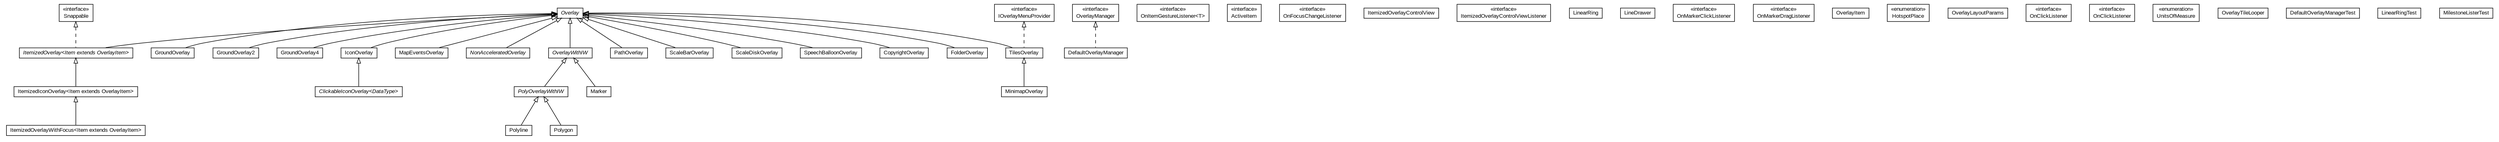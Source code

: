 #!/usr/local/bin/dot
#
# Class diagram 
# Generated by UMLGraph version R5_6-24-gf6e263 (http://www.umlgraph.org/)
#

digraph G {
	edge [fontname="arial",fontsize=10,labelfontname="arial",labelfontsize=10];
	node [fontname="arial",fontsize=10,shape=plaintext];
	nodesep=0.25;
	ranksep=0.5;
	// org.osmdroid.views.overlay.ClickableIconOverlay<DataType>
	c29488 [label=<<table title="org.osmdroid.views.overlay.ClickableIconOverlay" border="0" cellborder="1" cellspacing="0" cellpadding="2" port="p" href="./ClickableIconOverlay.html">
		<tr><td><table border="0" cellspacing="0" cellpadding="1">
<tr><td align="center" balign="center"><font face="arial italic"> ClickableIconOverlay&lt;DataType&gt; </font></td></tr>
		</table></td></tr>
		</table>>, URL="./ClickableIconOverlay.html", fontname="arial", fontcolor="black", fontsize=10.0];
	// org.osmdroid.views.overlay.CopyrightOverlay
	c29493 [label=<<table title="org.osmdroid.views.overlay.CopyrightOverlay" border="0" cellborder="1" cellspacing="0" cellpadding="2" port="p" href="./CopyrightOverlay.html">
		<tr><td><table border="0" cellspacing="0" cellpadding="1">
<tr><td align="center" balign="center"> CopyrightOverlay </td></tr>
		</table></td></tr>
		</table>>, URL="./CopyrightOverlay.html", fontname="arial", fontcolor="black", fontsize=10.0];
	// org.osmdroid.views.overlay.DefaultOverlayManager
	c29494 [label=<<table title="org.osmdroid.views.overlay.DefaultOverlayManager" border="0" cellborder="1" cellspacing="0" cellpadding="2" port="p" href="./DefaultOverlayManager.html">
		<tr><td><table border="0" cellspacing="0" cellpadding="1">
<tr><td align="center" balign="center"> DefaultOverlayManager </td></tr>
		</table></td></tr>
		</table>>, URL="./DefaultOverlayManager.html", fontname="arial", fontcolor="black", fontsize=10.0];
	// org.osmdroid.views.overlay.FolderOverlay
	c29495 [label=<<table title="org.osmdroid.views.overlay.FolderOverlay" border="0" cellborder="1" cellspacing="0" cellpadding="2" port="p" href="./FolderOverlay.html">
		<tr><td><table border="0" cellspacing="0" cellpadding="1">
<tr><td align="center" balign="center"> FolderOverlay </td></tr>
		</table></td></tr>
		</table>>, URL="./FolderOverlay.html", fontname="arial", fontcolor="black", fontsize=10.0];
	// org.osmdroid.views.overlay.GroundOverlay
	c29501 [label=<<table title="org.osmdroid.views.overlay.GroundOverlay" border="0" cellborder="1" cellspacing="0" cellpadding="2" port="p" href="./GroundOverlay.html">
		<tr><td><table border="0" cellspacing="0" cellpadding="1">
<tr><td align="center" balign="center"> GroundOverlay </td></tr>
		</table></td></tr>
		</table>>, URL="./GroundOverlay.html", fontname="arial", fontcolor="black", fontsize=10.0];
	// org.osmdroid.views.overlay.GroundOverlay2
	c29502 [label=<<table title="org.osmdroid.views.overlay.GroundOverlay2" border="0" cellborder="1" cellspacing="0" cellpadding="2" port="p" href="./GroundOverlay2.html">
		<tr><td><table border="0" cellspacing="0" cellpadding="1">
<tr><td align="center" balign="center"> GroundOverlay2 </td></tr>
		</table></td></tr>
		</table>>, URL="./GroundOverlay2.html", fontname="arial", fontcolor="black", fontsize=10.0];
	// org.osmdroid.views.overlay.GroundOverlay4
	c29503 [label=<<table title="org.osmdroid.views.overlay.GroundOverlay4" border="0" cellborder="1" cellspacing="0" cellpadding="2" port="p" href="./GroundOverlay4.html">
		<tr><td><table border="0" cellspacing="0" cellpadding="1">
<tr><td align="center" balign="center"> GroundOverlay4 </td></tr>
		</table></td></tr>
		</table>>, URL="./GroundOverlay4.html", fontname="arial", fontcolor="black", fontsize=10.0];
	// org.osmdroid.views.overlay.IconOverlay
	c29504 [label=<<table title="org.osmdroid.views.overlay.IconOverlay" border="0" cellborder="1" cellspacing="0" cellpadding="2" port="p" href="./IconOverlay.html">
		<tr><td><table border="0" cellspacing="0" cellpadding="1">
<tr><td align="center" balign="center"> IconOverlay </td></tr>
		</table></td></tr>
		</table>>, URL="./IconOverlay.html", fontname="arial", fontcolor="black", fontsize=10.0];
	// org.osmdroid.views.overlay.IOverlayMenuProvider
	c29508 [label=<<table title="org.osmdroid.views.overlay.IOverlayMenuProvider" border="0" cellborder="1" cellspacing="0" cellpadding="2" port="p" href="./IOverlayMenuProvider.html">
		<tr><td><table border="0" cellspacing="0" cellpadding="1">
<tr><td align="center" balign="center"> &#171;interface&#187; </td></tr>
<tr><td align="center" balign="center"> IOverlayMenuProvider </td></tr>
		</table></td></tr>
		</table>>, URL="./IOverlayMenuProvider.html", fontname="arial", fontcolor="black", fontsize=10.0];
	// org.osmdroid.views.overlay.ItemizedIconOverlay<Item extends org.osmdroid.views.overlay.OverlayItem>
	c29509 [label=<<table title="org.osmdroid.views.overlay.ItemizedIconOverlay" border="0" cellborder="1" cellspacing="0" cellpadding="2" port="p" href="./ItemizedIconOverlay.html">
		<tr><td><table border="0" cellspacing="0" cellpadding="1">
<tr><td align="center" balign="center"> ItemizedIconOverlay&lt;Item extends OverlayItem&gt; </td></tr>
		</table></td></tr>
		</table>>, URL="./ItemizedIconOverlay.html", fontname="arial", fontcolor="black", fontsize=10.0];
	// org.osmdroid.views.overlay.ItemizedIconOverlay.OnItemGestureListener<T>
	c29510 [label=<<table title="org.osmdroid.views.overlay.ItemizedIconOverlay.OnItemGestureListener" border="0" cellborder="1" cellspacing="0" cellpadding="2" port="p" href="./ItemizedIconOverlay.OnItemGestureListener.html">
		<tr><td><table border="0" cellspacing="0" cellpadding="1">
<tr><td align="center" balign="center"> &#171;interface&#187; </td></tr>
<tr><td align="center" balign="center"> OnItemGestureListener&lt;T&gt; </td></tr>
		</table></td></tr>
		</table>>, URL="./ItemizedIconOverlay.OnItemGestureListener.html", fontname="arial", fontcolor="black", fontsize=10.0];
	// org.osmdroid.views.overlay.ItemizedIconOverlay.ActiveItem
	c29511 [label=<<table title="org.osmdroid.views.overlay.ItemizedIconOverlay.ActiveItem" border="0" cellborder="1" cellspacing="0" cellpadding="2" port="p" href="./ItemizedIconOverlay.ActiveItem.html">
		<tr><td><table border="0" cellspacing="0" cellpadding="1">
<tr><td align="center" balign="center"> &#171;interface&#187; </td></tr>
<tr><td align="center" balign="center"> ActiveItem </td></tr>
		</table></td></tr>
		</table>>, URL="./ItemizedIconOverlay.ActiveItem.html", fontname="arial", fontcolor="black", fontsize=10.0];
	// org.osmdroid.views.overlay.ItemizedOverlay<Item extends org.osmdroid.views.overlay.OverlayItem>
	c29512 [label=<<table title="org.osmdroid.views.overlay.ItemizedOverlay" border="0" cellborder="1" cellspacing="0" cellpadding="2" port="p" href="./ItemizedOverlay.html">
		<tr><td><table border="0" cellspacing="0" cellpadding="1">
<tr><td align="center" balign="center"><font face="arial italic"> ItemizedOverlay&lt;Item extends OverlayItem&gt; </font></td></tr>
		</table></td></tr>
		</table>>, URL="./ItemizedOverlay.html", fontname="arial", fontcolor="black", fontsize=10.0];
	// org.osmdroid.views.overlay.ItemizedOverlay.OnFocusChangeListener
	c29513 [label=<<table title="org.osmdroid.views.overlay.ItemizedOverlay.OnFocusChangeListener" border="0" cellborder="1" cellspacing="0" cellpadding="2" port="p" href="./ItemizedOverlay.OnFocusChangeListener.html">
		<tr><td><table border="0" cellspacing="0" cellpadding="1">
<tr><td align="center" balign="center"> &#171;interface&#187; </td></tr>
<tr><td align="center" balign="center"> OnFocusChangeListener </td></tr>
		</table></td></tr>
		</table>>, URL="./ItemizedOverlay.OnFocusChangeListener.html", fontname="arial", fontcolor="black", fontsize=10.0];
	// org.osmdroid.views.overlay.ItemizedOverlayControlView
	c29514 [label=<<table title="org.osmdroid.views.overlay.ItemizedOverlayControlView" border="0" cellborder="1" cellspacing="0" cellpadding="2" port="p" href="./ItemizedOverlayControlView.html">
		<tr><td><table border="0" cellspacing="0" cellpadding="1">
<tr><td align="center" balign="center"> ItemizedOverlayControlView </td></tr>
		</table></td></tr>
		</table>>, URL="./ItemizedOverlayControlView.html", fontname="arial", fontcolor="black", fontsize=10.0];
	// org.osmdroid.views.overlay.ItemizedOverlayControlView.ItemizedOverlayControlViewListener
	c29515 [label=<<table title="org.osmdroid.views.overlay.ItemizedOverlayControlView.ItemizedOverlayControlViewListener" border="0" cellborder="1" cellspacing="0" cellpadding="2" port="p" href="./ItemizedOverlayControlView.ItemizedOverlayControlViewListener.html">
		<tr><td><table border="0" cellspacing="0" cellpadding="1">
<tr><td align="center" balign="center"> &#171;interface&#187; </td></tr>
<tr><td align="center" balign="center"> ItemizedOverlayControlViewListener </td></tr>
		</table></td></tr>
		</table>>, URL="./ItemizedOverlayControlView.ItemizedOverlayControlViewListener.html", fontname="arial", fontcolor="black", fontsize=10.0];
	// org.osmdroid.views.overlay.ItemizedOverlayWithFocus<Item extends org.osmdroid.views.overlay.OverlayItem>
	c29516 [label=<<table title="org.osmdroid.views.overlay.ItemizedOverlayWithFocus" border="0" cellborder="1" cellspacing="0" cellpadding="2" port="p" href="./ItemizedOverlayWithFocus.html">
		<tr><td><table border="0" cellspacing="0" cellpadding="1">
<tr><td align="center" balign="center"> ItemizedOverlayWithFocus&lt;Item extends OverlayItem&gt; </td></tr>
		</table></td></tr>
		</table>>, URL="./ItemizedOverlayWithFocus.html", fontname="arial", fontcolor="black", fontsize=10.0];
	// org.osmdroid.views.overlay.LinearRing
	c29517 [label=<<table title="org.osmdroid.views.overlay.LinearRing" border="0" cellborder="1" cellspacing="0" cellpadding="2" port="p" href="./LinearRing.html">
		<tr><td><table border="0" cellspacing="0" cellpadding="1">
<tr><td align="center" balign="center"> LinearRing </td></tr>
		</table></td></tr>
		</table>>, URL="./LinearRing.html", fontname="arial", fontcolor="black", fontsize=10.0];
	// org.osmdroid.views.overlay.LineDrawer
	c29518 [label=<<table title="org.osmdroid.views.overlay.LineDrawer" border="0" cellborder="1" cellspacing="0" cellpadding="2" port="p" href="./LineDrawer.html">
		<tr><td><table border="0" cellspacing="0" cellpadding="1">
<tr><td align="center" balign="center"> LineDrawer </td></tr>
		</table></td></tr>
		</table>>, URL="./LineDrawer.html", fontname="arial", fontcolor="black", fontsize=10.0];
	// org.osmdroid.views.overlay.MapEventsOverlay
	c29519 [label=<<table title="org.osmdroid.views.overlay.MapEventsOverlay" border="0" cellborder="1" cellspacing="0" cellpadding="2" port="p" href="./MapEventsOverlay.html">
		<tr><td><table border="0" cellspacing="0" cellpadding="1">
<tr><td align="center" balign="center"> MapEventsOverlay </td></tr>
		</table></td></tr>
		</table>>, URL="./MapEventsOverlay.html", fontname="arial", fontcolor="black", fontsize=10.0];
	// org.osmdroid.views.overlay.Marker
	c29520 [label=<<table title="org.osmdroid.views.overlay.Marker" border="0" cellborder="1" cellspacing="0" cellpadding="2" port="p" href="./Marker.html">
		<tr><td><table border="0" cellspacing="0" cellpadding="1">
<tr><td align="center" balign="center"> Marker </td></tr>
		</table></td></tr>
		</table>>, URL="./Marker.html", fontname="arial", fontcolor="black", fontsize=10.0];
	// org.osmdroid.views.overlay.Marker.OnMarkerClickListener
	c29521 [label=<<table title="org.osmdroid.views.overlay.Marker.OnMarkerClickListener" border="0" cellborder="1" cellspacing="0" cellpadding="2" port="p" href="./Marker.OnMarkerClickListener.html">
		<tr><td><table border="0" cellspacing="0" cellpadding="1">
<tr><td align="center" balign="center"> &#171;interface&#187; </td></tr>
<tr><td align="center" balign="center"> OnMarkerClickListener </td></tr>
		</table></td></tr>
		</table>>, URL="./Marker.OnMarkerClickListener.html", fontname="arial", fontcolor="black", fontsize=10.0];
	// org.osmdroid.views.overlay.Marker.OnMarkerDragListener
	c29522 [label=<<table title="org.osmdroid.views.overlay.Marker.OnMarkerDragListener" border="0" cellborder="1" cellspacing="0" cellpadding="2" port="p" href="./Marker.OnMarkerDragListener.html">
		<tr><td><table border="0" cellspacing="0" cellpadding="1">
<tr><td align="center" balign="center"> &#171;interface&#187; </td></tr>
<tr><td align="center" balign="center"> OnMarkerDragListener </td></tr>
		</table></td></tr>
		</table>>, URL="./Marker.OnMarkerDragListener.html", fontname="arial", fontcolor="black", fontsize=10.0];
	// org.osmdroid.views.overlay.MinimapOverlay
	c29535 [label=<<table title="org.osmdroid.views.overlay.MinimapOverlay" border="0" cellborder="1" cellspacing="0" cellpadding="2" port="p" href="./MinimapOverlay.html">
		<tr><td><table border="0" cellspacing="0" cellpadding="1">
<tr><td align="center" balign="center"> MinimapOverlay </td></tr>
		</table></td></tr>
		</table>>, URL="./MinimapOverlay.html", fontname="arial", fontcolor="black", fontsize=10.0];
	// org.osmdroid.views.overlay.NonAcceleratedOverlay
	c29542 [label=<<table title="org.osmdroid.views.overlay.NonAcceleratedOverlay" border="0" cellborder="1" cellspacing="0" cellpadding="2" port="p" href="./NonAcceleratedOverlay.html">
		<tr><td><table border="0" cellspacing="0" cellpadding="1">
<tr><td align="center" balign="center"><font face="arial italic"> NonAcceleratedOverlay </font></td></tr>
		</table></td></tr>
		</table>>, URL="./NonAcceleratedOverlay.html", fontname="arial", fontcolor="black", fontsize=10.0];
	// org.osmdroid.views.overlay.Overlay
	c29543 [label=<<table title="org.osmdroid.views.overlay.Overlay" border="0" cellborder="1" cellspacing="0" cellpadding="2" port="p" href="./Overlay.html">
		<tr><td><table border="0" cellspacing="0" cellpadding="1">
<tr><td align="center" balign="center"><font face="arial italic"> Overlay </font></td></tr>
		</table></td></tr>
		</table>>, URL="./Overlay.html", fontname="arial", fontcolor="black", fontsize=10.0];
	// org.osmdroid.views.overlay.Overlay.Snappable
	c29544 [label=<<table title="org.osmdroid.views.overlay.Overlay.Snappable" border="0" cellborder="1" cellspacing="0" cellpadding="2" port="p" href="./Overlay.Snappable.html">
		<tr><td><table border="0" cellspacing="0" cellpadding="1">
<tr><td align="center" balign="center"> &#171;interface&#187; </td></tr>
<tr><td align="center" balign="center"> Snappable </td></tr>
		</table></td></tr>
		</table>>, URL="./Overlay.Snappable.html", fontname="arial", fontcolor="black", fontsize=10.0];
	// org.osmdroid.views.overlay.OverlayItem
	c29545 [label=<<table title="org.osmdroid.views.overlay.OverlayItem" border="0" cellborder="1" cellspacing="0" cellpadding="2" port="p" href="./OverlayItem.html">
		<tr><td><table border="0" cellspacing="0" cellpadding="1">
<tr><td align="center" balign="center"> OverlayItem </td></tr>
		</table></td></tr>
		</table>>, URL="./OverlayItem.html", fontname="arial", fontcolor="black", fontsize=10.0];
	// org.osmdroid.views.overlay.OverlayItem.HotspotPlace
	c29546 [label=<<table title="org.osmdroid.views.overlay.OverlayItem.HotspotPlace" border="0" cellborder="1" cellspacing="0" cellpadding="2" port="p" href="./OverlayItem.HotspotPlace.html">
		<tr><td><table border="0" cellspacing="0" cellpadding="1">
<tr><td align="center" balign="center"> &#171;enumeration&#187; </td></tr>
<tr><td align="center" balign="center"> HotspotPlace </td></tr>
		</table></td></tr>
		</table>>, URL="./OverlayItem.HotspotPlace.html", fontname="arial", fontcolor="black", fontsize=10.0];
	// org.osmdroid.views.overlay.OverlayLayoutParams
	c29547 [label=<<table title="org.osmdroid.views.overlay.OverlayLayoutParams" border="0" cellborder="1" cellspacing="0" cellpadding="2" port="p" href="./OverlayLayoutParams.html">
		<tr><td><table border="0" cellspacing="0" cellpadding="1">
<tr><td align="center" balign="center"> OverlayLayoutParams </td></tr>
		</table></td></tr>
		</table>>, URL="./OverlayLayoutParams.html", fontname="arial", fontcolor="black", fontsize=10.0];
	// org.osmdroid.views.overlay.OverlayManager
	c29548 [label=<<table title="org.osmdroid.views.overlay.OverlayManager" border="0" cellborder="1" cellspacing="0" cellpadding="2" port="p" href="./OverlayManager.html">
		<tr><td><table border="0" cellspacing="0" cellpadding="1">
<tr><td align="center" balign="center"> &#171;interface&#187; </td></tr>
<tr><td align="center" balign="center"> OverlayManager </td></tr>
		</table></td></tr>
		</table>>, URL="./OverlayManager.html", fontname="arial", fontcolor="black", fontsize=10.0];
	// org.osmdroid.views.overlay.OverlayWithIW
	c29549 [label=<<table title="org.osmdroid.views.overlay.OverlayWithIW" border="0" cellborder="1" cellspacing="0" cellpadding="2" port="p" href="./OverlayWithIW.html">
		<tr><td><table border="0" cellspacing="0" cellpadding="1">
<tr><td align="center" balign="center"><font face="arial italic"> OverlayWithIW </font></td></tr>
		</table></td></tr>
		</table>>, URL="./OverlayWithIW.html", fontname="arial", fontcolor="black", fontsize=10.0];
	// org.osmdroid.views.overlay.PathOverlay
	c29550 [label=<<table title="org.osmdroid.views.overlay.PathOverlay" border="0" cellborder="1" cellspacing="0" cellpadding="2" port="p" href="./PathOverlay.html">
		<tr><td><table border="0" cellspacing="0" cellpadding="1">
<tr><td align="center" balign="center"> PathOverlay </td></tr>
		</table></td></tr>
		</table>>, URL="./PathOverlay.html", fontname="arial", fontcolor="black", fontsize=10.0];
	// org.osmdroid.views.overlay.Polygon
	c29551 [label=<<table title="org.osmdroid.views.overlay.Polygon" border="0" cellborder="1" cellspacing="0" cellpadding="2" port="p" href="./Polygon.html">
		<tr><td><table border="0" cellspacing="0" cellpadding="1">
<tr><td align="center" balign="center"> Polygon </td></tr>
		</table></td></tr>
		</table>>, URL="./Polygon.html", fontname="arial", fontcolor="black", fontsize=10.0];
	// org.osmdroid.views.overlay.Polygon.OnClickListener
	c29552 [label=<<table title="org.osmdroid.views.overlay.Polygon.OnClickListener" border="0" cellborder="1" cellspacing="0" cellpadding="2" port="p" href="./Polygon.OnClickListener.html">
		<tr><td><table border="0" cellspacing="0" cellpadding="1">
<tr><td align="center" balign="center"> &#171;interface&#187; </td></tr>
<tr><td align="center" balign="center"> OnClickListener </td></tr>
		</table></td></tr>
		</table>>, URL="./Polygon.OnClickListener.html", fontname="arial", fontcolor="black", fontsize=10.0];
	// org.osmdroid.views.overlay.Polyline
	c29553 [label=<<table title="org.osmdroid.views.overlay.Polyline" border="0" cellborder="1" cellspacing="0" cellpadding="2" port="p" href="./Polyline.html">
		<tr><td><table border="0" cellspacing="0" cellpadding="1">
<tr><td align="center" balign="center"> Polyline </td></tr>
		</table></td></tr>
		</table>>, URL="./Polyline.html", fontname="arial", fontcolor="black", fontsize=10.0];
	// org.osmdroid.views.overlay.Polyline.OnClickListener
	c29554 [label=<<table title="org.osmdroid.views.overlay.Polyline.OnClickListener" border="0" cellborder="1" cellspacing="0" cellpadding="2" port="p" href="./Polyline.OnClickListener.html">
		<tr><td><table border="0" cellspacing="0" cellpadding="1">
<tr><td align="center" balign="center"> &#171;interface&#187; </td></tr>
<tr><td align="center" balign="center"> OnClickListener </td></tr>
		</table></td></tr>
		</table>>, URL="./Polyline.OnClickListener.html", fontname="arial", fontcolor="black", fontsize=10.0];
	// org.osmdroid.views.overlay.PolyOverlayWithIW
	c29555 [label=<<table title="org.osmdroid.views.overlay.PolyOverlayWithIW" border="0" cellborder="1" cellspacing="0" cellpadding="2" port="p" href="./PolyOverlayWithIW.html">
		<tr><td><table border="0" cellspacing="0" cellpadding="1">
<tr><td align="center" balign="center"><font face="arial italic"> PolyOverlayWithIW </font></td></tr>
		</table></td></tr>
		</table>>, URL="./PolyOverlayWithIW.html", fontname="arial", fontcolor="black", fontsize=10.0];
	// org.osmdroid.views.overlay.ScaleBarOverlay
	c29556 [label=<<table title="org.osmdroid.views.overlay.ScaleBarOverlay" border="0" cellborder="1" cellspacing="0" cellpadding="2" port="p" href="./ScaleBarOverlay.html">
		<tr><td><table border="0" cellspacing="0" cellpadding="1">
<tr><td align="center" balign="center"> ScaleBarOverlay </td></tr>
		</table></td></tr>
		</table>>, URL="./ScaleBarOverlay.html", fontname="arial", fontcolor="black", fontsize=10.0];
	// org.osmdroid.views.overlay.ScaleBarOverlay.UnitsOfMeasure
	c29557 [label=<<table title="org.osmdroid.views.overlay.ScaleBarOverlay.UnitsOfMeasure" border="0" cellborder="1" cellspacing="0" cellpadding="2" port="p" href="./ScaleBarOverlay.UnitsOfMeasure.html">
		<tr><td><table border="0" cellspacing="0" cellpadding="1">
<tr><td align="center" balign="center"> &#171;enumeration&#187; </td></tr>
<tr><td align="center" balign="center"> UnitsOfMeasure </td></tr>
		</table></td></tr>
		</table>>, URL="./ScaleBarOverlay.UnitsOfMeasure.html", fontname="arial", fontcolor="black", fontsize=10.0];
	// org.osmdroid.views.overlay.ScaleDiskOverlay
	c29558 [label=<<table title="org.osmdroid.views.overlay.ScaleDiskOverlay" border="0" cellborder="1" cellspacing="0" cellpadding="2" port="p" href="./ScaleDiskOverlay.html">
		<tr><td><table border="0" cellspacing="0" cellpadding="1">
<tr><td align="center" balign="center"> ScaleDiskOverlay </td></tr>
		</table></td></tr>
		</table>>, URL="./ScaleDiskOverlay.html", fontname="arial", fontcolor="black", fontsize=10.0];
	// org.osmdroid.views.overlay.SpeechBalloonOverlay
	c29570 [label=<<table title="org.osmdroid.views.overlay.SpeechBalloonOverlay" border="0" cellborder="1" cellspacing="0" cellpadding="2" port="p" href="./SpeechBalloonOverlay.html">
		<tr><td><table border="0" cellspacing="0" cellpadding="1">
<tr><td align="center" balign="center"> SpeechBalloonOverlay </td></tr>
		</table></td></tr>
		</table>>, URL="./SpeechBalloonOverlay.html", fontname="arial", fontcolor="black", fontsize=10.0];
	// org.osmdroid.views.overlay.TilesOverlay
	c29571 [label=<<table title="org.osmdroid.views.overlay.TilesOverlay" border="0" cellborder="1" cellspacing="0" cellpadding="2" port="p" href="./TilesOverlay.html">
		<tr><td><table border="0" cellspacing="0" cellpadding="1">
<tr><td align="center" balign="center"> TilesOverlay </td></tr>
		</table></td></tr>
		</table>>, URL="./TilesOverlay.html", fontname="arial", fontcolor="black", fontsize=10.0];
	// org.osmdroid.views.overlay.TilesOverlay.OverlayTileLooper
	c29572 [label=<<table title="org.osmdroid.views.overlay.TilesOverlay.OverlayTileLooper" border="0" cellborder="1" cellspacing="0" cellpadding="2" port="p" href="./TilesOverlay.OverlayTileLooper.html">
		<tr><td><table border="0" cellspacing="0" cellpadding="1">
<tr><td align="center" balign="center"> OverlayTileLooper </td></tr>
		</table></td></tr>
		</table>>, URL="./TilesOverlay.OverlayTileLooper.html", fontname="arial", fontcolor="black", fontsize=10.0];
	// org.osmdroid.views.overlay.DefaultOverlayManagerTest
	c29604 [label=<<table title="org.osmdroid.views.overlay.DefaultOverlayManagerTest" border="0" cellborder="1" cellspacing="0" cellpadding="2" port="p" href="./DefaultOverlayManagerTest.html">
		<tr><td><table border="0" cellspacing="0" cellpadding="1">
<tr><td align="center" balign="center"> DefaultOverlayManagerTest </td></tr>
		</table></td></tr>
		</table>>, URL="./DefaultOverlayManagerTest.html", fontname="arial", fontcolor="black", fontsize=10.0];
	// org.osmdroid.views.overlay.LinearRingTest
	c29605 [label=<<table title="org.osmdroid.views.overlay.LinearRingTest" border="0" cellborder="1" cellspacing="0" cellpadding="2" port="p" href="./LinearRingTest.html">
		<tr><td><table border="0" cellspacing="0" cellpadding="1">
<tr><td align="center" balign="center"> LinearRingTest </td></tr>
		</table></td></tr>
		</table>>, URL="./LinearRingTest.html", fontname="arial", fontcolor="black", fontsize=10.0];
	// org.osmdroid.views.overlay.MilestoneListerTest
	c29606 [label=<<table title="org.osmdroid.views.overlay.MilestoneListerTest" border="0" cellborder="1" cellspacing="0" cellpadding="2" port="p" href="./MilestoneListerTest.html">
		<tr><td><table border="0" cellspacing="0" cellpadding="1">
<tr><td align="center" balign="center"> MilestoneListerTest </td></tr>
		</table></td></tr>
		</table>>, URL="./MilestoneListerTest.html", fontname="arial", fontcolor="black", fontsize=10.0];
	//org.osmdroid.views.overlay.ClickableIconOverlay<DataType> extends org.osmdroid.views.overlay.IconOverlay
	c29504:p -> c29488:p [dir=back,arrowtail=empty];
	//org.osmdroid.views.overlay.CopyrightOverlay extends org.osmdroid.views.overlay.Overlay
	c29543:p -> c29493:p [dir=back,arrowtail=empty];
	//org.osmdroid.views.overlay.DefaultOverlayManager implements org.osmdroid.views.overlay.OverlayManager
	c29548:p -> c29494:p [dir=back,arrowtail=empty,style=dashed];
	//org.osmdroid.views.overlay.FolderOverlay extends org.osmdroid.views.overlay.Overlay
	c29543:p -> c29495:p [dir=back,arrowtail=empty];
	//org.osmdroid.views.overlay.GroundOverlay extends org.osmdroid.views.overlay.Overlay
	c29543:p -> c29501:p [dir=back,arrowtail=empty];
	//org.osmdroid.views.overlay.GroundOverlay2 extends org.osmdroid.views.overlay.Overlay
	c29543:p -> c29502:p [dir=back,arrowtail=empty];
	//org.osmdroid.views.overlay.GroundOverlay4 extends org.osmdroid.views.overlay.Overlay
	c29543:p -> c29503:p [dir=back,arrowtail=empty];
	//org.osmdroid.views.overlay.IconOverlay extends org.osmdroid.views.overlay.Overlay
	c29543:p -> c29504:p [dir=back,arrowtail=empty];
	//org.osmdroid.views.overlay.ItemizedIconOverlay<Item extends org.osmdroid.views.overlay.OverlayItem> extends org.osmdroid.views.overlay.ItemizedOverlay<Item>
	c29512:p -> c29509:p [dir=back,arrowtail=empty];
	//org.osmdroid.views.overlay.ItemizedOverlay<Item extends org.osmdroid.views.overlay.OverlayItem> extends org.osmdroid.views.overlay.Overlay
	c29543:p -> c29512:p [dir=back,arrowtail=empty];
	//org.osmdroid.views.overlay.ItemizedOverlay<Item extends org.osmdroid.views.overlay.OverlayItem> implements org.osmdroid.views.overlay.Overlay.Snappable
	c29544:p -> c29512:p [dir=back,arrowtail=empty,style=dashed];
	//org.osmdroid.views.overlay.ItemizedOverlayWithFocus<Item extends org.osmdroid.views.overlay.OverlayItem> extends org.osmdroid.views.overlay.ItemizedIconOverlay<Item>
	c29509:p -> c29516:p [dir=back,arrowtail=empty];
	//org.osmdroid.views.overlay.MapEventsOverlay extends org.osmdroid.views.overlay.Overlay
	c29543:p -> c29519:p [dir=back,arrowtail=empty];
	//org.osmdroid.views.overlay.Marker extends org.osmdroid.views.overlay.OverlayWithIW
	c29549:p -> c29520:p [dir=back,arrowtail=empty];
	//org.osmdroid.views.overlay.MinimapOverlay extends org.osmdroid.views.overlay.TilesOverlay
	c29571:p -> c29535:p [dir=back,arrowtail=empty];
	//org.osmdroid.views.overlay.NonAcceleratedOverlay extends org.osmdroid.views.overlay.Overlay
	c29543:p -> c29542:p [dir=back,arrowtail=empty];
	//org.osmdroid.views.overlay.OverlayWithIW extends org.osmdroid.views.overlay.Overlay
	c29543:p -> c29549:p [dir=back,arrowtail=empty];
	//org.osmdroid.views.overlay.PathOverlay extends org.osmdroid.views.overlay.Overlay
	c29543:p -> c29550:p [dir=back,arrowtail=empty];
	//org.osmdroid.views.overlay.Polygon extends org.osmdroid.views.overlay.PolyOverlayWithIW
	c29555:p -> c29551:p [dir=back,arrowtail=empty];
	//org.osmdroid.views.overlay.Polyline extends org.osmdroid.views.overlay.PolyOverlayWithIW
	c29555:p -> c29553:p [dir=back,arrowtail=empty];
	//org.osmdroid.views.overlay.PolyOverlayWithIW extends org.osmdroid.views.overlay.OverlayWithIW
	c29549:p -> c29555:p [dir=back,arrowtail=empty];
	//org.osmdroid.views.overlay.ScaleBarOverlay extends org.osmdroid.views.overlay.Overlay
	c29543:p -> c29556:p [dir=back,arrowtail=empty];
	//org.osmdroid.views.overlay.ScaleDiskOverlay extends org.osmdroid.views.overlay.Overlay
	c29543:p -> c29558:p [dir=back,arrowtail=empty];
	//org.osmdroid.views.overlay.SpeechBalloonOverlay extends org.osmdroid.views.overlay.Overlay
	c29543:p -> c29570:p [dir=back,arrowtail=empty];
	//org.osmdroid.views.overlay.TilesOverlay extends org.osmdroid.views.overlay.Overlay
	c29543:p -> c29571:p [dir=back,arrowtail=empty];
	//org.osmdroid.views.overlay.TilesOverlay implements org.osmdroid.views.overlay.IOverlayMenuProvider
	c29508:p -> c29571:p [dir=back,arrowtail=empty,style=dashed];
}


